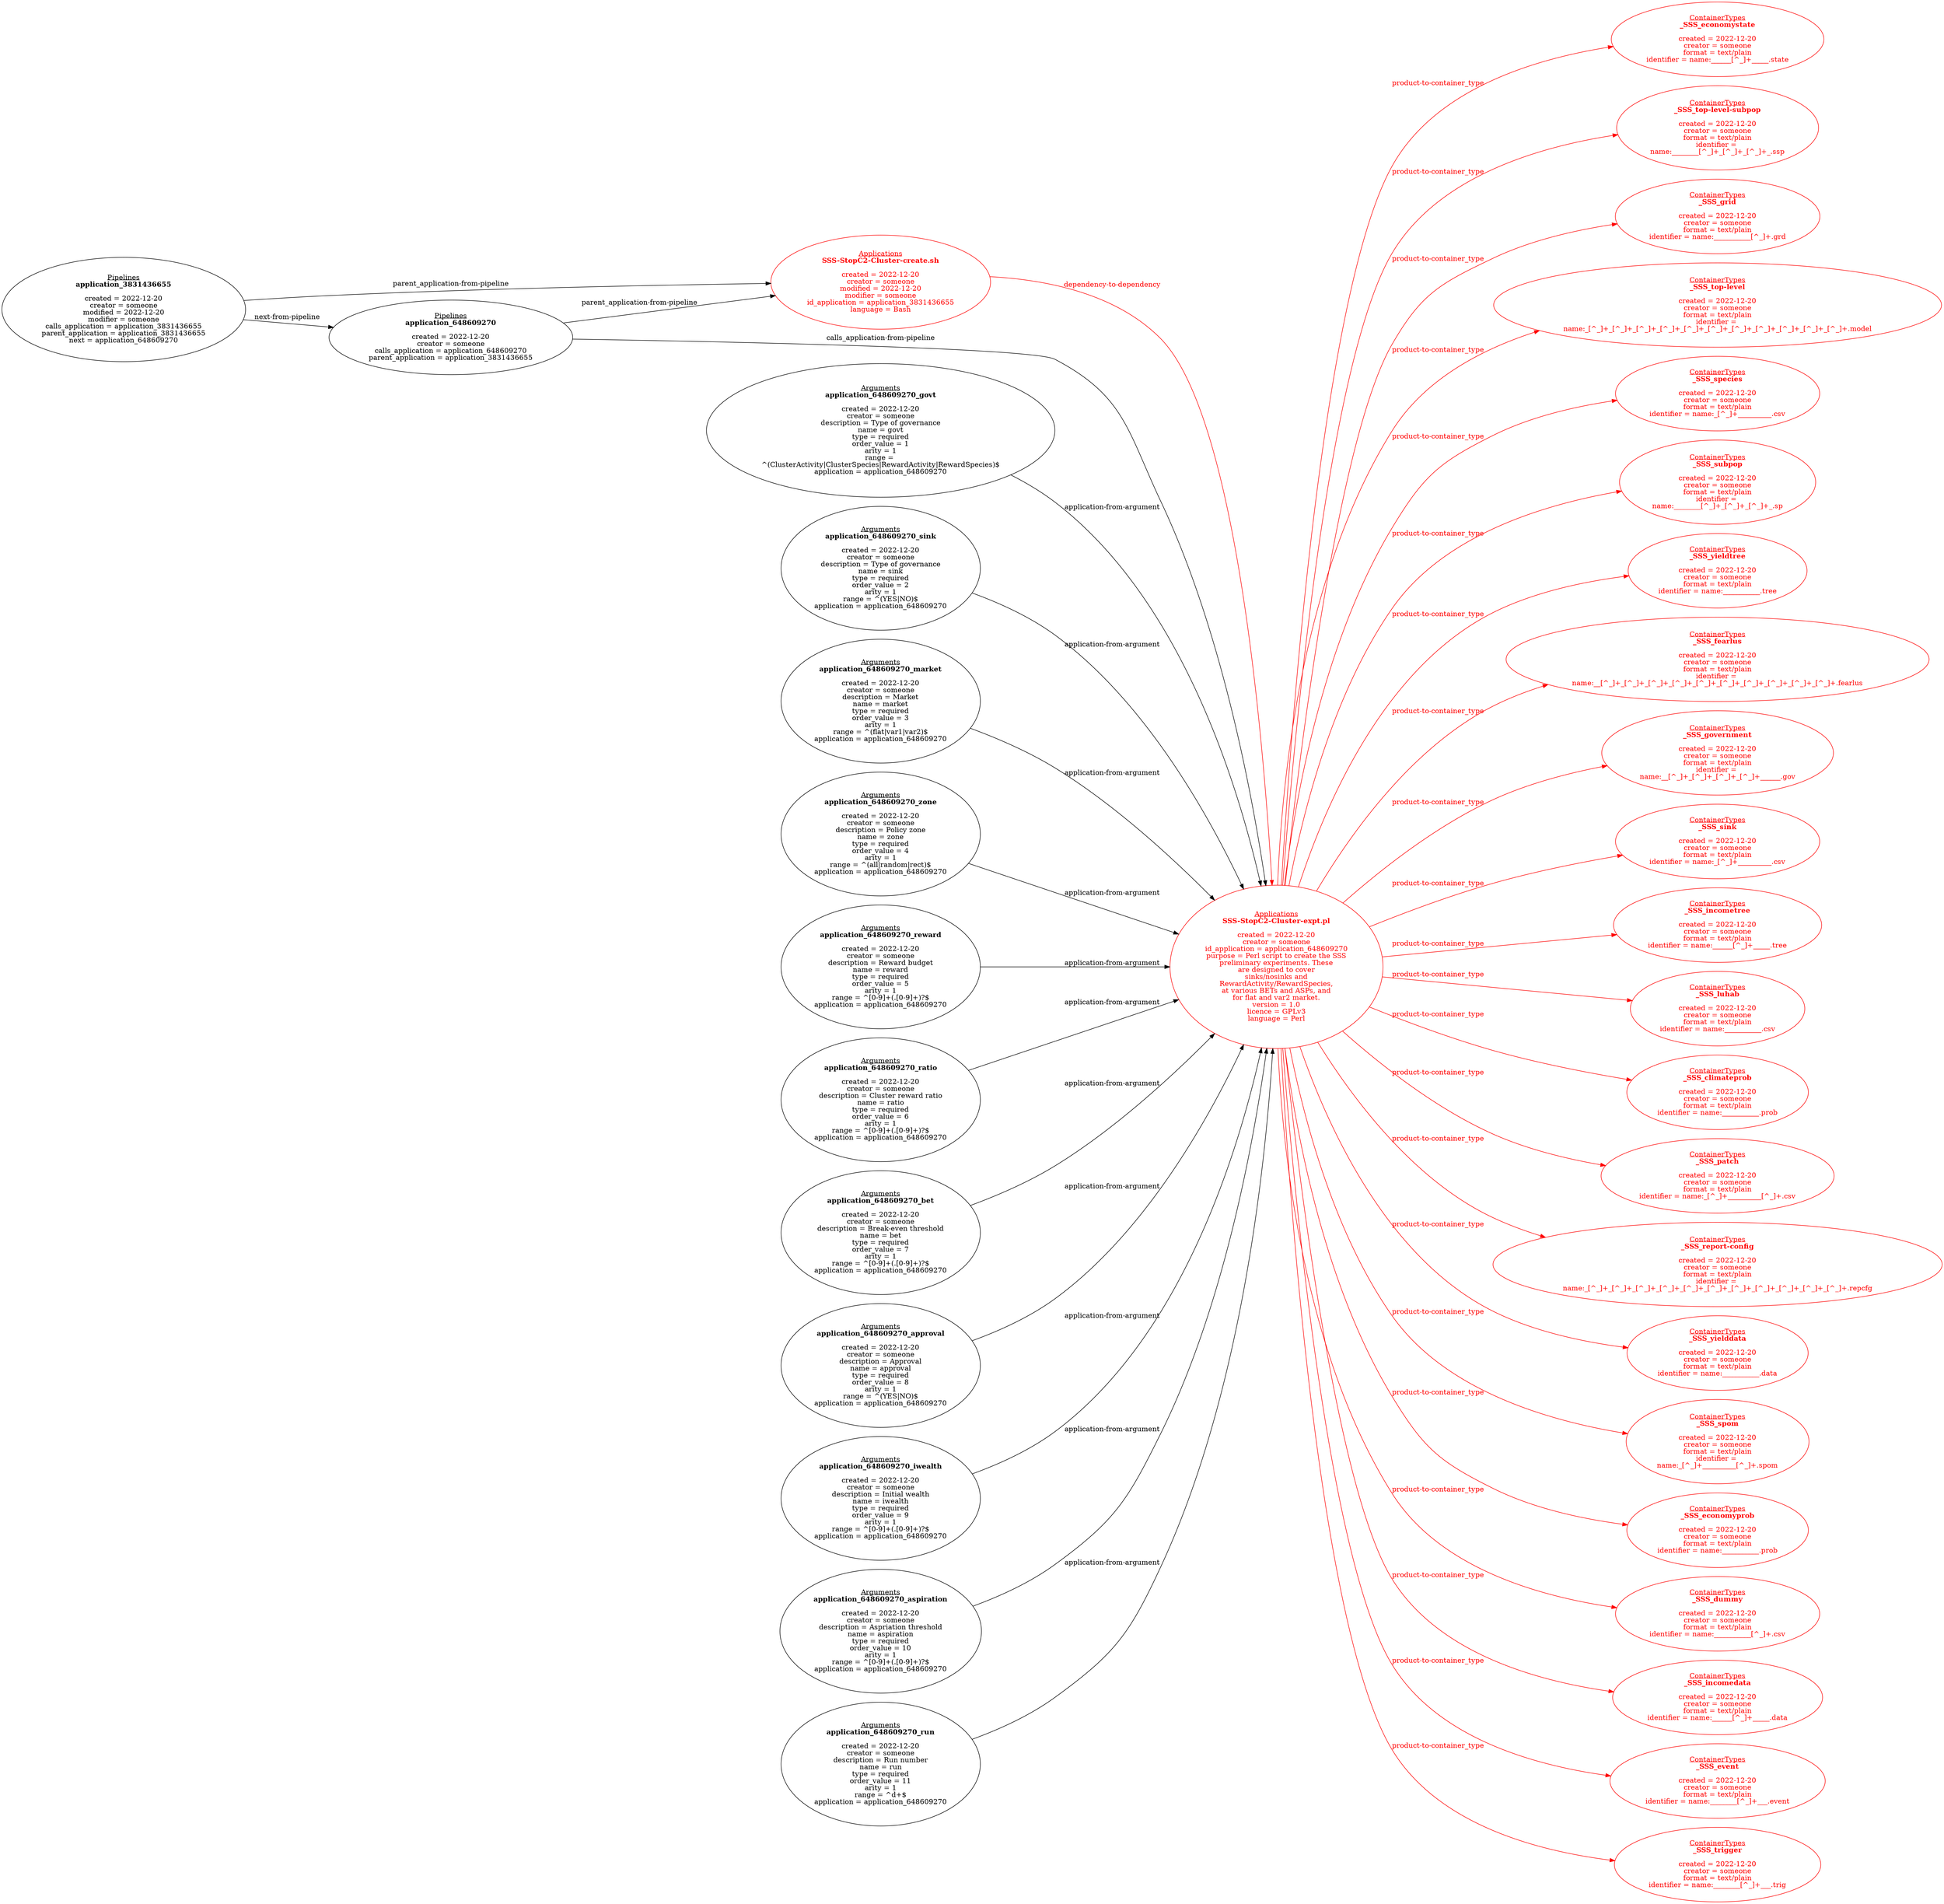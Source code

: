 digraph {
rankdir=LR
margin=0 ratio=fill
"Applications.application_648609270" [color = red, fontcolor = red][label=<<U>Applications</U><BR/><B>SSS-StopC2-Cluster-expt.pl</B><BR/><BR/>created = 2022-12-20<BR/>creator = someone<BR/>id_application = application_648609270<BR/>purpose = Perl script to create the SSS<BR/>preliminary experiments. These<BR/>are designed to cover<BR/>sinks/nosinks and<BR/>RewardActivity/RewardSpecies,<BR/>at various BETs and ASPs, and<BR/>for flat and var2 market.<BR/>version = 1.0<BR/>licence = GPLv3<BR/>language = Perl>]
"Applications.application_3831436655" [color = red, fontcolor = red][label=<<U>Applications</U><BR/><B>SSS-StopC2-Cluster-create.sh</B><BR/><BR/>created = 2022-12-20<BR/>creator = someone<BR/>modified = 2022-12-20<BR/>modifier = someone<BR/>id_application = application_3831436655<BR/>language = Bash>]
"Pipelines.application_648609270" [label=<<U>Pipelines</U><BR/><B>application_648609270</B><BR/><BR/>created = 2022-12-20<BR/>creator = someone<BR/>calls_application = application_648609270<BR/>parent_application = application_3831436655>]
"Pipelines.application_3831436655" [label=<<U>Pipelines</U><BR/><B>application_3831436655</B><BR/><BR/>created = 2022-12-20<BR/>creator = someone<BR/>modified = 2022-12-20<BR/>modifier = someone<BR/>calls_application = application_3831436655<BR/>parent_application = application_3831436655<BR/>next = application_648609270>]
"ContainerTypes._SSS_economystate" [color = red, fontcolor = red][label=<<U>ContainerTypes</U><BR/><B>_SSS_economystate</B><BR/><BR/>created = 2022-12-20<BR/>creator = someone<BR/>format = text/plain<BR/>identifier = name:______[^_]+_____.state>]
"ContainerTypes._SSS_top-level-subpop" [color = red, fontcolor = red][label=<<U>ContainerTypes</U><BR/><B>_SSS_top-level-subpop</B><BR/><BR/>created = 2022-12-20<BR/>creator = someone<BR/>format = text/plain<BR/>identifier = <BR/>name:________[^_]+_[^_]+_[^_]+_.ssp>]
"ContainerTypes._SSS_grid" [color = red, fontcolor = red][label=<<U>ContainerTypes</U><BR/><B>_SSS_grid</B><BR/><BR/>created = 2022-12-20<BR/>creator = someone<BR/>format = text/plain<BR/>identifier = name:___________[^_]+.grd>]
"ContainerTypes._SSS_top-level" [color = red, fontcolor = red][label=<<U>ContainerTypes</U><BR/><B>_SSS_top-level</B><BR/><BR/>created = 2022-12-20<BR/>creator = someone<BR/>format = text/plain<BR/>identifier = <BR/>name:_[^_]+_[^_]+_[^_]+_[^_]+_[^_]+_[^_]+_[^_]+_[^_]+_[^_]+_[^_]+_[^_]+.model>]
"ContainerTypes._SSS_species" [color = red, fontcolor = red][label=<<U>ContainerTypes</U><BR/><B>_SSS_species</B><BR/><BR/>created = 2022-12-20<BR/>creator = someone<BR/>format = text/plain<BR/>identifier = name:_[^_]+__________.csv>]
"ContainerTypes._SSS_subpop" [color = red, fontcolor = red][label=<<U>ContainerTypes</U><BR/><B>_SSS_subpop</B><BR/><BR/>created = 2022-12-20<BR/>creator = someone<BR/>format = text/plain<BR/>identifier = <BR/>name:________[^_]+_[^_]+_[^_]+_.sp>]
"ContainerTypes._SSS_yieldtree" [color = red, fontcolor = red][label=<<U>ContainerTypes</U><BR/><B>_SSS_yieldtree</B><BR/><BR/>created = 2022-12-20<BR/>creator = someone<BR/>format = text/plain<BR/>identifier = name:___________.tree>]
"ContainerTypes._SSS_fearlus" [color = red, fontcolor = red][label=<<U>ContainerTypes</U><BR/><B>_SSS_fearlus</B><BR/><BR/>created = 2022-12-20<BR/>creator = someone<BR/>format = text/plain<BR/>identifier = <BR/>name:__[^_]+_[^_]+_[^_]+_[^_]+_[^_]+_[^_]+_[^_]+_[^_]+_[^_]+_[^_]+.fearlus>]
"ContainerTypes._SSS_government" [color = red, fontcolor = red][label=<<U>ContainerTypes</U><BR/><B>_SSS_government</B><BR/><BR/>created = 2022-12-20<BR/>creator = someone<BR/>format = text/plain<BR/>identifier = <BR/>name:__[^_]+_[^_]+_[^_]+_[^_]+______.gov>]
"ContainerTypes._SSS_sink" [color = red, fontcolor = red][label=<<U>ContainerTypes</U><BR/><B>_SSS_sink</B><BR/><BR/>created = 2022-12-20<BR/>creator = someone<BR/>format = text/plain<BR/>identifier = name:_[^_]+__________.csv>]
"ContainerTypes._SSS_incometree" [color = red, fontcolor = red][label=<<U>ContainerTypes</U><BR/><B>_SSS_incometree</B><BR/><BR/>created = 2022-12-20<BR/>creator = someone<BR/>format = text/plain<BR/>identifier = name:______[^_]+_____.tree>]
"ContainerTypes._SSS_luhab" [color = red, fontcolor = red][label=<<U>ContainerTypes</U><BR/><B>_SSS_luhab</B><BR/><BR/>created = 2022-12-20<BR/>creator = someone<BR/>format = text/plain<BR/>identifier = name:___________.csv>]
"ContainerTypes._SSS_climateprob" [color = red, fontcolor = red][label=<<U>ContainerTypes</U><BR/><B>_SSS_climateprob</B><BR/><BR/>created = 2022-12-20<BR/>creator = someone<BR/>format = text/plain<BR/>identifier = name:___________.prob>]
"ContainerTypes._SSS_patch" [color = red, fontcolor = red][label=<<U>ContainerTypes</U><BR/><B>_SSS_patch</B><BR/><BR/>created = 2022-12-20<BR/>creator = someone<BR/>format = text/plain<BR/>identifier = name:_[^_]+__________[^_]+.csv>]
"ContainerTypes._SSS_report-config" [color = red, fontcolor = red][label=<<U>ContainerTypes</U><BR/><B>_SSS_report-config</B><BR/><BR/>created = 2022-12-20<BR/>creator = someone<BR/>format = text/plain<BR/>identifier = <BR/>name:_[^_]+_[^_]+_[^_]+_[^_]+_[^_]+_[^_]+_[^_]+_[^_]+_[^_]+_[^_]+_[^_]+.repcfg>]
"ContainerTypes._SSS_yielddata" [color = red, fontcolor = red][label=<<U>ContainerTypes</U><BR/><B>_SSS_yielddata</B><BR/><BR/>created = 2022-12-20<BR/>creator = someone<BR/>format = text/plain<BR/>identifier = name:___________.data>]
"ContainerTypes._SSS_spom" [color = red, fontcolor = red][label=<<U>ContainerTypes</U><BR/><B>_SSS_spom</B><BR/><BR/>created = 2022-12-20<BR/>creator = someone<BR/>format = text/plain<BR/>identifier = <BR/>name:_[^_]+__________[^_]+.spom>]
"ContainerTypes._SSS_economyprob" [color = red, fontcolor = red][label=<<U>ContainerTypes</U><BR/><B>_SSS_economyprob</B><BR/><BR/>created = 2022-12-20<BR/>creator = someone<BR/>format = text/plain<BR/>identifier = name:___________.prob>]
"ContainerTypes._SSS_dummy" [color = red, fontcolor = red][label=<<U>ContainerTypes</U><BR/><B>_SSS_dummy</B><BR/><BR/>created = 2022-12-20<BR/>creator = someone<BR/>format = text/plain<BR/>identifier = name:___________[^_]+.csv>]
"ContainerTypes._SSS_incomedata" [color = red, fontcolor = red][label=<<U>ContainerTypes</U><BR/><B>_SSS_incomedata</B><BR/><BR/>created = 2022-12-20<BR/>creator = someone<BR/>format = text/plain<BR/>identifier = name:______[^_]+_____.data>]
"ContainerTypes._SSS_event" [color = red, fontcolor = red][label=<<U>ContainerTypes</U><BR/><B>_SSS_event</B><BR/><BR/>created = 2022-12-20<BR/>creator = someone<BR/>format = text/plain<BR/>identifier = name:________[^_]+___.event>]
"ContainerTypes._SSS_trigger" [color = red, fontcolor = red][label=<<U>ContainerTypes</U><BR/><B>_SSS_trigger</B><BR/><BR/>created = 2022-12-20<BR/>creator = someone<BR/>format = text/plain<BR/>identifier = name:________[^_]+___.trig>]
"Arguments.application_648609270_govt" [label=<<U>Arguments</U><BR/><B>application_648609270_govt</B><BR/><BR/>created = 2022-12-20<BR/>creator = someone<BR/>description = Type of governance<BR/>name = govt<BR/>type = required<BR/>order_value = 1<BR/>arity = 1<BR/>range = <BR/>^(ClusterActivity|ClusterSpecies|RewardActivity|RewardSpecies)$<BR/>application = application_648609270>]
"Arguments.application_648609270_sink" [label=<<U>Arguments</U><BR/><B>application_648609270_sink</B><BR/><BR/>created = 2022-12-20<BR/>creator = someone<BR/>description = Type of governance<BR/>name = sink<BR/>type = required<BR/>order_value = 2<BR/>arity = 1<BR/>range = ^(YES|NO)$<BR/>application = application_648609270>]
"Arguments.application_648609270_market" [label=<<U>Arguments</U><BR/><B>application_648609270_market</B><BR/><BR/>created = 2022-12-20<BR/>creator = someone<BR/>description = Market<BR/>name = market<BR/>type = required<BR/>order_value = 3<BR/>arity = 1<BR/>range = ^(flat|var1|var2)$<BR/>application = application_648609270>]
"Arguments.application_648609270_zone" [label=<<U>Arguments</U><BR/><B>application_648609270_zone</B><BR/><BR/>created = 2022-12-20<BR/>creator = someone<BR/>description = Policy zone<BR/>name = zone<BR/>type = required<BR/>order_value = 4<BR/>arity = 1<BR/>range = ^(all|random|rect)$<BR/>application = application_648609270>]
"Arguments.application_648609270_reward" [label=<<U>Arguments</U><BR/><B>application_648609270_reward</B><BR/><BR/>created = 2022-12-20<BR/>creator = someone<BR/>description = Reward budget<BR/>name = reward<BR/>type = required<BR/>order_value = 5<BR/>arity = 1<BR/>range = ^[0-9]+(.[0-9]+)?$<BR/>application = application_648609270>]
"Arguments.application_648609270_ratio" [label=<<U>Arguments</U><BR/><B>application_648609270_ratio</B><BR/><BR/>created = 2022-12-20<BR/>creator = someone<BR/>description = Cluster reward ratio<BR/>name = ratio<BR/>type = required<BR/>order_value = 6<BR/>arity = 1<BR/>range = ^[0-9]+(.[0-9]+)?$<BR/>application = application_648609270>]
"Arguments.application_648609270_bet" [label=<<U>Arguments</U><BR/><B>application_648609270_bet</B><BR/><BR/>created = 2022-12-20<BR/>creator = someone<BR/>description = Break-even threshold<BR/>name = bet<BR/>type = required<BR/>order_value = 7<BR/>arity = 1<BR/>range = ^[0-9]+(.[0-9]+)?$<BR/>application = application_648609270>]
"Arguments.application_648609270_approval" [label=<<U>Arguments</U><BR/><B>application_648609270_approval</B><BR/><BR/>created = 2022-12-20<BR/>creator = someone<BR/>description = Approval<BR/>name = approval<BR/>type = required<BR/>order_value = 8<BR/>arity = 1<BR/>range = ^(YES|NO)$<BR/>application = application_648609270>]
"Arguments.application_648609270_iwealth" [label=<<U>Arguments</U><BR/><B>application_648609270_iwealth</B><BR/><BR/>created = 2022-12-20<BR/>creator = someone<BR/>description = Initial wealth<BR/>name = iwealth<BR/>type = required<BR/>order_value = 9<BR/>arity = 1<BR/>range = ^[0-9]+(.[0-9]+)?$<BR/>application = application_648609270>]
"Arguments.application_648609270_aspiration" [label=<<U>Arguments</U><BR/><B>application_648609270_aspiration</B><BR/><BR/>created = 2022-12-20<BR/>creator = someone<BR/>description = Aspriation threshold<BR/>name = aspiration<BR/>type = required<BR/>order_value = 10<BR/>arity = 1<BR/>range = ^[0-9]+(.[0-9]+)?$<BR/>application = application_648609270>]
"Arguments.application_648609270_run" [label=<<U>Arguments</U><BR/><B>application_648609270_run</B><BR/><BR/>created = 2022-12-20<BR/>creator = someone<BR/>description = Run number<BR/>name = run<BR/>type = required<BR/>order_value = 11<BR/>arity = 1<BR/>range = ^d+$<BR/>application = application_648609270>]
"Arguments.application_648609270_govt" -> "Applications.application_648609270" [label="application-from-argument"]
"Arguments.application_648609270_sink" -> "Applications.application_648609270" [label="application-from-argument"]
"Arguments.application_648609270_market" -> "Applications.application_648609270" [label="application-from-argument"]
"Arguments.application_648609270_zone" -> "Applications.application_648609270" [label="application-from-argument"]
"Arguments.application_648609270_reward" -> "Applications.application_648609270" [label="application-from-argument"]
"Arguments.application_648609270_ratio" -> "Applications.application_648609270" [label="application-from-argument"]
"Arguments.application_648609270_bet" -> "Applications.application_648609270" [label="application-from-argument"]
"Arguments.application_648609270_approval" -> "Applications.application_648609270" [label="application-from-argument"]
"Arguments.application_648609270_iwealth" -> "Applications.application_648609270" [label="application-from-argument"]
"Arguments.application_648609270_aspiration" -> "Applications.application_648609270" [label="application-from-argument"]
"Arguments.application_648609270_run" -> "Applications.application_648609270" [label="application-from-argument"]
"Applications.application_3831436655" -> "Applications.application_648609270" [color = red, fontcolor = red][label="dependency-to-dependency"]
"Pipelines.application_648609270" -> "Applications.application_648609270" [label="calls_application-from-pipeline"]
"Pipelines.application_3831436655" -> "Applications.application_3831436655" [label="parent_application-from-pipeline"]
"Pipelines.application_648609270" -> "Applications.application_3831436655" [label="parent_application-from-pipeline"]
"Pipelines.application_3831436655" -> "Pipelines.application_648609270" [label="next-from-pipeline"]
"Applications.application_648609270" -> "ContainerTypes._SSS_economystate" [color = red, fontcolor = red][label="product-to-container_type"]
"Applications.application_648609270" -> "ContainerTypes._SSS_top-level-subpop" [color = red, fontcolor = red][label="product-to-container_type"]
"Applications.application_648609270" -> "ContainerTypes._SSS_grid" [color = red, fontcolor = red][label="product-to-container_type"]
"Applications.application_648609270" -> "ContainerTypes._SSS_top-level" [color = red, fontcolor = red][label="product-to-container_type"]
"Applications.application_648609270" -> "ContainerTypes._SSS_species" [color = red, fontcolor = red][label="product-to-container_type"]
"Applications.application_648609270" -> "ContainerTypes._SSS_subpop" [color = red, fontcolor = red][label="product-to-container_type"]
"Applications.application_648609270" -> "ContainerTypes._SSS_yieldtree" [color = red, fontcolor = red][label="product-to-container_type"]
"Applications.application_648609270" -> "ContainerTypes._SSS_fearlus" [color = red, fontcolor = red][label="product-to-container_type"]
"Applications.application_648609270" -> "ContainerTypes._SSS_government" [color = red, fontcolor = red][label="product-to-container_type"]
"Applications.application_648609270" -> "ContainerTypes._SSS_sink" [color = red, fontcolor = red][label="product-to-container_type"]
"Applications.application_648609270" -> "ContainerTypes._SSS_incometree" [color = red, fontcolor = red][label="product-to-container_type"]
"Applications.application_648609270" -> "ContainerTypes._SSS_luhab" [color = red, fontcolor = red][label="product-to-container_type"]
"Applications.application_648609270" -> "ContainerTypes._SSS_climateprob" [color = red, fontcolor = red][label="product-to-container_type"]
"Applications.application_648609270" -> "ContainerTypes._SSS_patch" [color = red, fontcolor = red][label="product-to-container_type"]
"Applications.application_648609270" -> "ContainerTypes._SSS_report-config" [color = red, fontcolor = red][label="product-to-container_type"]
"Applications.application_648609270" -> "ContainerTypes._SSS_yielddata" [color = red, fontcolor = red][label="product-to-container_type"]
"Applications.application_648609270" -> "ContainerTypes._SSS_spom" [color = red, fontcolor = red][label="product-to-container_type"]
"Applications.application_648609270" -> "ContainerTypes._SSS_economyprob" [color = red, fontcolor = red][label="product-to-container_type"]
"Applications.application_648609270" -> "ContainerTypes._SSS_dummy" [color = red, fontcolor = red][label="product-to-container_type"]
"Applications.application_648609270" -> "ContainerTypes._SSS_incomedata" [color = red, fontcolor = red][label="product-to-container_type"]
"Applications.application_648609270" -> "ContainerTypes._SSS_event" [color = red, fontcolor = red][label="product-to-container_type"]
"Applications.application_648609270" -> "ContainerTypes._SSS_trigger" [color = red, fontcolor = red][label="product-to-container_type"]
}
